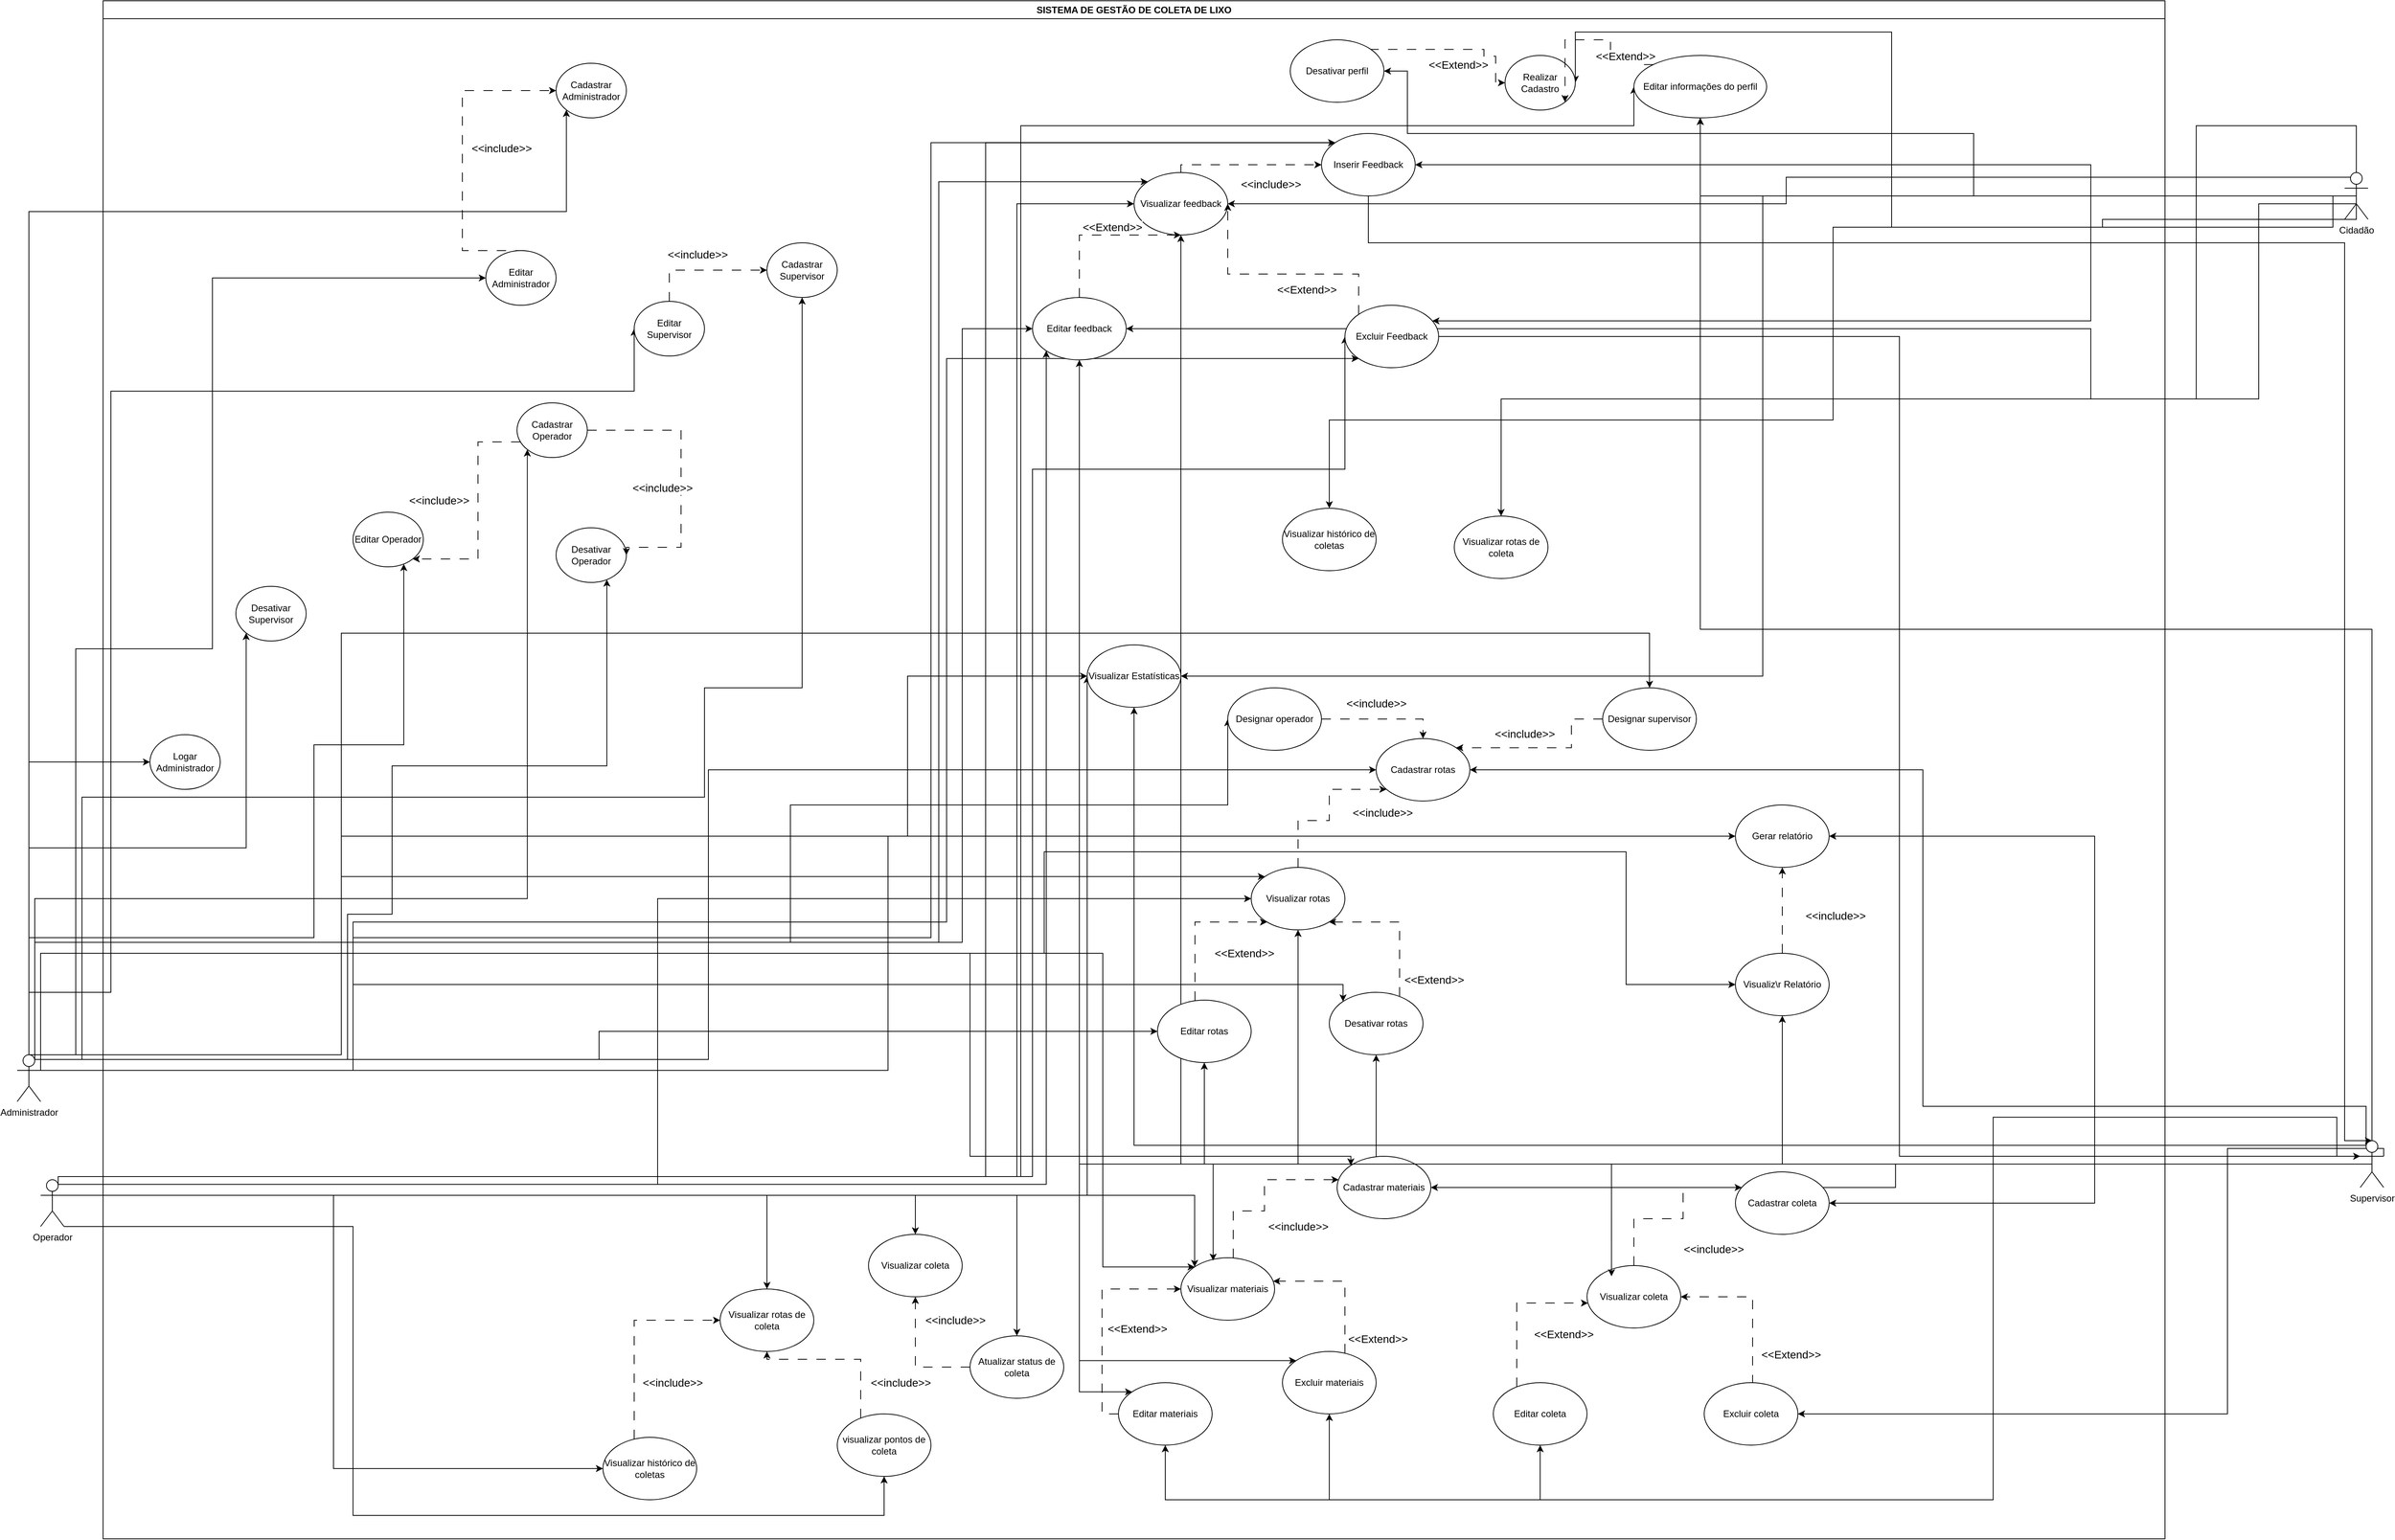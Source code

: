 <mxfile version="24.8.4">
  <diagram name="Página-1" id="-hNQNOBoWdc49GFBCAFE">
    <mxGraphModel dx="3483" dy="1933" grid="1" gridSize="10" guides="1" tooltips="1" connect="1" arrows="1" fold="1" page="1" pageScale="1" pageWidth="3300" pageHeight="4681" math="0" shadow="0">
      <root>
        <mxCell id="0" />
        <mxCell id="1" parent="0" />
        <mxCell id="ObikhPxNXZo-N91OQ-7j-95" style="edgeStyle=orthogonalEdgeStyle;rounded=0;orthogonalLoop=1;jettySize=auto;html=1;exitX=1;exitY=0.333;exitDx=0;exitDy=0;exitPerimeter=0;entryX=0;entryY=0.5;entryDx=0;entryDy=0;" edge="1" parent="1" source="eNu-A9OQDc99dVDA0O8h-1" target="nr1bMBN_gZwiYWZxmawI-139">
          <mxGeometry relative="1" as="geometry" />
        </mxCell>
        <mxCell id="ObikhPxNXZo-N91OQ-7j-96" style="edgeStyle=orthogonalEdgeStyle;rounded=0;orthogonalLoop=1;jettySize=auto;html=1;exitX=1;exitY=0.333;exitDx=0;exitDy=0;exitPerimeter=0;" edge="1" parent="1" source="eNu-A9OQDc99dVDA0O8h-1" target="nr1bMBN_gZwiYWZxmawI-140">
          <mxGeometry relative="1" as="geometry">
            <Array as="points">
              <mxPoint x="1345" y="1240" />
              <mxPoint x="1345" y="1110" />
              <mxPoint x="2090" y="1110" />
              <mxPoint x="2090" y="1280" />
            </Array>
          </mxGeometry>
        </mxCell>
        <mxCell id="ObikhPxNXZo-N91OQ-7j-97" style="edgeStyle=orthogonalEdgeStyle;rounded=0;orthogonalLoop=1;jettySize=auto;html=1;exitX=1;exitY=0.333;exitDx=0;exitDy=0;exitPerimeter=0;entryX=0;entryY=0;entryDx=0;entryDy=0;" edge="1" parent="1" source="eNu-A9OQDc99dVDA0O8h-1" target="nr1bMBN_gZwiYWZxmawI-127">
          <mxGeometry relative="1" as="geometry">
            <Array as="points">
              <mxPoint x="1250" y="1240" />
              <mxPoint x="1250" y="1500" />
              <mxPoint x="1738" y="1500" />
            </Array>
          </mxGeometry>
        </mxCell>
        <mxCell id="ObikhPxNXZo-N91OQ-7j-98" style="edgeStyle=orthogonalEdgeStyle;rounded=0;orthogonalLoop=1;jettySize=auto;html=1;exitX=1;exitY=0.333;exitDx=0;exitDy=0;exitPerimeter=0;entryX=0;entryY=0;entryDx=0;entryDy=0;" edge="1" parent="1" source="eNu-A9OQDc99dVDA0O8h-1" target="nr1bMBN_gZwiYWZxmawI-130">
          <mxGeometry relative="1" as="geometry">
            <Array as="points">
              <mxPoint x="1420" y="1240" />
              <mxPoint x="1420" y="1642" />
            </Array>
          </mxGeometry>
        </mxCell>
        <mxCell id="ObikhPxNXZo-N91OQ-7j-99" style="edgeStyle=orthogonalEdgeStyle;rounded=0;orthogonalLoop=1;jettySize=auto;html=1;exitX=1;exitY=0.333;exitDx=0;exitDy=0;exitPerimeter=0;entryX=0;entryY=0;entryDx=0;entryDy=0;" edge="1" parent="1" source="eNu-A9OQDc99dVDA0O8h-1" target="nr1bMBN_gZwiYWZxmawI-128">
          <mxGeometry relative="1" as="geometry">
            <Array as="points">
              <mxPoint x="1390" y="1240" />
              <mxPoint x="1390" y="1802" />
            </Array>
          </mxGeometry>
        </mxCell>
        <mxCell id="ObikhPxNXZo-N91OQ-7j-100" style="edgeStyle=orthogonalEdgeStyle;rounded=0;orthogonalLoop=1;jettySize=auto;html=1;exitX=1;exitY=0.333;exitDx=0;exitDy=0;exitPerimeter=0;entryX=0;entryY=0;entryDx=0;entryDy=0;" edge="1" parent="1" source="eNu-A9OQDc99dVDA0O8h-1" target="nr1bMBN_gZwiYWZxmawI-129">
          <mxGeometry relative="1" as="geometry">
            <Array as="points">
              <mxPoint x="1390" y="1240" />
              <mxPoint x="1390" y="1762" />
            </Array>
          </mxGeometry>
        </mxCell>
        <mxCell id="ObikhPxNXZo-N91OQ-7j-101" style="edgeStyle=orthogonalEdgeStyle;rounded=0;orthogonalLoop=1;jettySize=auto;html=1;exitX=1;exitY=0.333;exitDx=0;exitDy=0;exitPerimeter=0;entryX=0;entryY=0;entryDx=0;entryDy=0;" edge="1" parent="1" source="eNu-A9OQDc99dVDA0O8h-1" target="nr1bMBN_gZwiYWZxmawI-3">
          <mxGeometry relative="1" as="geometry">
            <Array as="points">
              <mxPoint x="460" y="1220" />
              <mxPoint x="1200" y="1220" />
              <mxPoint x="1200" y="202" />
            </Array>
          </mxGeometry>
        </mxCell>
        <mxCell id="ObikhPxNXZo-N91OQ-7j-102" style="edgeStyle=orthogonalEdgeStyle;rounded=0;orthogonalLoop=1;jettySize=auto;html=1;exitX=0.75;exitY=0.1;exitDx=0;exitDy=0;exitPerimeter=0;entryX=0;entryY=0;entryDx=0;entryDy=0;" edge="1" parent="1" source="eNu-A9OQDc99dVDA0O8h-1" target="nr1bMBN_gZwiYWZxmawI-125">
          <mxGeometry relative="1" as="geometry">
            <Array as="points">
              <mxPoint x="1210" y="1226" />
              <mxPoint x="1210" y="252" />
            </Array>
          </mxGeometry>
        </mxCell>
        <mxCell id="ObikhPxNXZo-N91OQ-7j-103" style="edgeStyle=orthogonalEdgeStyle;rounded=0;orthogonalLoop=1;jettySize=auto;html=1;exitX=1;exitY=0.333;exitDx=0;exitDy=0;exitPerimeter=0;entryX=0;entryY=1;entryDx=0;entryDy=0;" edge="1" parent="1" source="eNu-A9OQDc99dVDA0O8h-1" target="nr1bMBN_gZwiYWZxmawI-6">
          <mxGeometry relative="1" as="geometry">
            <Array as="points">
              <mxPoint x="460" y="1200" />
              <mxPoint x="1220" y="1200" />
              <mxPoint x="1220" y="478" />
            </Array>
          </mxGeometry>
        </mxCell>
        <mxCell id="ObikhPxNXZo-N91OQ-7j-104" style="edgeStyle=orthogonalEdgeStyle;rounded=0;orthogonalLoop=1;jettySize=auto;html=1;exitX=0.75;exitY=0.1;exitDx=0;exitDy=0;exitPerimeter=0;entryX=0;entryY=0.5;entryDx=0;entryDy=0;" edge="1" parent="1" source="eNu-A9OQDc99dVDA0O8h-1" target="nr1bMBN_gZwiYWZxmawI-5">
          <mxGeometry relative="1" as="geometry">
            <Array as="points">
              <mxPoint x="1240" y="1226" />
              <mxPoint x="1240" y="440" />
            </Array>
          </mxGeometry>
        </mxCell>
        <mxCell id="ObikhPxNXZo-N91OQ-7j-106" style="edgeStyle=orthogonalEdgeStyle;rounded=0;orthogonalLoop=1;jettySize=auto;html=1;exitX=0.5;exitY=0;exitDx=0;exitDy=0;exitPerimeter=0;entryX=0;entryY=0.5;entryDx=0;entryDy=0;" edge="1" parent="1" source="eNu-A9OQDc99dVDA0O8h-1" target="nr1bMBN_gZwiYWZxmawI-49">
          <mxGeometry relative="1" as="geometry">
            <Array as="points">
              <mxPoint x="445" y="1090" />
              <mxPoint x="1170" y="1090" />
              <mxPoint x="1170" y="885" />
            </Array>
          </mxGeometry>
        </mxCell>
        <mxCell id="ObikhPxNXZo-N91OQ-7j-107" style="edgeStyle=orthogonalEdgeStyle;rounded=0;orthogonalLoop=1;jettySize=auto;html=1;exitX=0.75;exitY=0.1;exitDx=0;exitDy=0;exitPerimeter=0;entryX=0;entryY=0.5;entryDx=0;entryDy=0;" edge="1" parent="1" source="eNu-A9OQDc99dVDA0O8h-1" target="nr1bMBN_gZwiYWZxmawI-132">
          <mxGeometry relative="1" as="geometry" />
        </mxCell>
        <mxCell id="ObikhPxNXZo-N91OQ-7j-108" style="edgeStyle=orthogonalEdgeStyle;rounded=0;orthogonalLoop=1;jettySize=auto;html=1;exitX=0.75;exitY=0.1;exitDx=0;exitDy=0;exitPerimeter=0;entryX=0;entryY=0.5;entryDx=0;entryDy=0;" edge="1" parent="1" source="eNu-A9OQDc99dVDA0O8h-1" target="nr1bMBN_gZwiYWZxmawI-133">
          <mxGeometry relative="1" as="geometry" />
        </mxCell>
        <mxCell id="ObikhPxNXZo-N91OQ-7j-109" style="edgeStyle=orthogonalEdgeStyle;rounded=0;orthogonalLoop=1;jettySize=auto;html=1;exitX=1;exitY=0.333;exitDx=0;exitDy=0;exitPerimeter=0;entryX=0;entryY=0;entryDx=0;entryDy=0;" edge="1" parent="1" source="eNu-A9OQDc99dVDA0O8h-1" target="nr1bMBN_gZwiYWZxmawI-134">
          <mxGeometry relative="1" as="geometry">
            <Array as="points">
              <mxPoint x="460" y="1280" />
              <mxPoint x="1728" y="1280" />
            </Array>
          </mxGeometry>
        </mxCell>
        <mxCell id="ObikhPxNXZo-N91OQ-7j-111" style="edgeStyle=orthogonalEdgeStyle;rounded=0;orthogonalLoop=1;jettySize=auto;html=1;exitX=0.5;exitY=0;exitDx=0;exitDy=0;exitPerimeter=0;entryX=0;entryY=0;entryDx=0;entryDy=0;" edge="1" parent="1" source="eNu-A9OQDc99dVDA0O8h-1" target="nr1bMBN_gZwiYWZxmawI-135">
          <mxGeometry relative="1" as="geometry">
            <Array as="points">
              <mxPoint x="445" y="1142" />
            </Array>
          </mxGeometry>
        </mxCell>
        <mxCell id="ObikhPxNXZo-N91OQ-7j-114" style="edgeStyle=orthogonalEdgeStyle;rounded=0;orthogonalLoop=1;jettySize=auto;html=1;exitX=0.75;exitY=0.1;exitDx=0;exitDy=0;exitPerimeter=0;entryX=0;entryY=0.5;entryDx=0;entryDy=0;" edge="1" parent="1" source="eNu-A9OQDc99dVDA0O8h-1" target="nr1bMBN_gZwiYWZxmawI-27">
          <mxGeometry relative="1" as="geometry">
            <Array as="points">
              <mxPoint x="1020" y="1226" />
              <mxPoint x="1020" y="1050" />
              <mxPoint x="1580" y="1050" />
            </Array>
          </mxGeometry>
        </mxCell>
        <mxCell id="ObikhPxNXZo-N91OQ-7j-119" style="edgeStyle=orthogonalEdgeStyle;rounded=0;orthogonalLoop=1;jettySize=auto;html=1;exitX=0.5;exitY=0;exitDx=0;exitDy=0;exitPerimeter=0;entryX=0.5;entryY=0;entryDx=0;entryDy=0;" edge="1" parent="1" source="eNu-A9OQDc99dVDA0O8h-1" target="nr1bMBN_gZwiYWZxmawI-28">
          <mxGeometry relative="1" as="geometry">
            <Array as="points">
              <mxPoint x="445" y="830" />
              <mxPoint x="2120" y="830" />
            </Array>
          </mxGeometry>
        </mxCell>
        <mxCell id="ObikhPxNXZo-N91OQ-7j-124" style="edgeStyle=orthogonalEdgeStyle;rounded=0;orthogonalLoop=1;jettySize=auto;html=1;exitX=0.5;exitY=0;exitDx=0;exitDy=0;exitPerimeter=0;" edge="1" parent="1" source="eNu-A9OQDc99dVDA0O8h-1" target="vZEjTpDBOFY25wOexT_T-9">
          <mxGeometry relative="1" as="geometry">
            <Array as="points">
              <mxPoint x="410" y="1220" />
              <mxPoint x="410" y="973" />
              <mxPoint x="525" y="973" />
            </Array>
          </mxGeometry>
        </mxCell>
        <mxCell id="ObikhPxNXZo-N91OQ-7j-125" style="edgeStyle=orthogonalEdgeStyle;rounded=0;orthogonalLoop=1;jettySize=auto;html=1;exitX=0.75;exitY=0.1;exitDx=0;exitDy=0;exitPerimeter=0;entryX=0;entryY=1;entryDx=0;entryDy=0;" edge="1" parent="1" source="eNu-A9OQDc99dVDA0O8h-1" target="vZEjTpDBOFY25wOexT_T-2">
          <mxGeometry relative="1" as="geometry">
            <Array as="points">
              <mxPoint x="453" y="1170" />
              <mxPoint x="703" y="1170" />
            </Array>
          </mxGeometry>
        </mxCell>
        <mxCell id="ObikhPxNXZo-N91OQ-7j-126" style="edgeStyle=orthogonalEdgeStyle;rounded=0;orthogonalLoop=1;jettySize=auto;html=1;exitX=0.75;exitY=0.1;exitDx=0;exitDy=0;exitPerimeter=0;" edge="1" parent="1" source="eNu-A9OQDc99dVDA0O8h-1" target="vZEjTpDBOFY25wOexT_T-12">
          <mxGeometry relative="1" as="geometry">
            <Array as="points">
              <mxPoint x="453" y="1190" />
              <mxPoint x="510" y="1190" />
              <mxPoint x="510" y="1000" />
              <mxPoint x="785" y="1000" />
            </Array>
          </mxGeometry>
        </mxCell>
        <mxCell id="ObikhPxNXZo-N91OQ-7j-133" style="edgeStyle=orthogonalEdgeStyle;rounded=0;orthogonalLoop=1;jettySize=auto;html=1;exitX=0.5;exitY=0;exitDx=0;exitDy=0;exitPerimeter=0;" edge="1" parent="1" source="eNu-A9OQDc99dVDA0O8h-1" target="nr1bMBN_gZwiYWZxmawI-151">
          <mxGeometry relative="1" as="geometry">
            <Array as="points">
              <mxPoint x="105" y="850" />
              <mxPoint x="280" y="850" />
              <mxPoint x="280" y="375" />
            </Array>
          </mxGeometry>
        </mxCell>
        <mxCell id="ObikhPxNXZo-N91OQ-7j-134" style="edgeStyle=orthogonalEdgeStyle;rounded=0;orthogonalLoop=1;jettySize=auto;html=1;exitX=0.5;exitY=0;exitDx=0;exitDy=0;exitPerimeter=0;entryX=0;entryY=0.5;entryDx=0;entryDy=0;" edge="1" parent="1" source="eNu-A9OQDc99dVDA0O8h-1" target="nr1bMBN_gZwiYWZxmawI-150">
          <mxGeometry relative="1" as="geometry" />
        </mxCell>
        <mxCell id="ObikhPxNXZo-N91OQ-7j-135" style="edgeStyle=orthogonalEdgeStyle;rounded=0;orthogonalLoop=1;jettySize=auto;html=1;exitX=0.5;exitY=0;exitDx=0;exitDy=0;exitPerimeter=0;entryX=0;entryY=1;entryDx=0;entryDy=0;" edge="1" parent="1" source="eNu-A9OQDc99dVDA0O8h-1" target="vZEjTpDBOFY25wOexT_T-11">
          <mxGeometry relative="1" as="geometry" />
        </mxCell>
        <mxCell id="ObikhPxNXZo-N91OQ-7j-136" style="edgeStyle=orthogonalEdgeStyle;rounded=0;orthogonalLoop=1;jettySize=auto;html=1;exitX=0.5;exitY=0;exitDx=0;exitDy=0;exitPerimeter=0;entryX=0;entryY=1;entryDx=0;entryDy=0;" edge="1" parent="1" source="eNu-A9OQDc99dVDA0O8h-1" target="nr1bMBN_gZwiYWZxmawI-152">
          <mxGeometry relative="1" as="geometry">
            <Array as="points">
              <mxPoint x="105" y="290" />
              <mxPoint x="712" y="290" />
            </Array>
          </mxGeometry>
        </mxCell>
        <mxCell id="ObikhPxNXZo-N91OQ-7j-137" style="edgeStyle=orthogonalEdgeStyle;rounded=0;orthogonalLoop=1;jettySize=auto;html=1;exitX=0.5;exitY=0;exitDx=0;exitDy=0;exitPerimeter=0;entryX=0;entryY=0.5;entryDx=0;entryDy=0;" edge="1" parent="1" source="eNu-A9OQDc99dVDA0O8h-1" target="vZEjTpDBOFY25wOexT_T-10">
          <mxGeometry relative="1" as="geometry">
            <Array as="points">
              <mxPoint x="150" y="1290" />
              <mxPoint x="150" y="520" />
              <mxPoint x="820" y="520" />
            </Array>
          </mxGeometry>
        </mxCell>
        <mxCell id="ObikhPxNXZo-N91OQ-7j-138" style="edgeStyle=orthogonalEdgeStyle;rounded=0;orthogonalLoop=1;jettySize=auto;html=1;exitX=0.75;exitY=0.1;exitDx=0;exitDy=0;exitPerimeter=0;entryX=0.5;entryY=1;entryDx=0;entryDy=0;" edge="1" parent="1" source="eNu-A9OQDc99dVDA0O8h-1" target="vZEjTpDBOFY25wOexT_T-3">
          <mxGeometry relative="1" as="geometry">
            <Array as="points">
              <mxPoint x="113" y="1040" />
              <mxPoint x="910" y="1040" />
              <mxPoint x="910" y="900" />
              <mxPoint x="1035" y="900" />
            </Array>
          </mxGeometry>
        </mxCell>
        <mxCell id="eNu-A9OQDc99dVDA0O8h-1" value="Administrador" style="shape=umlActor;verticalLabelPosition=bottom;verticalAlign=top;html=1;outlineConnect=0;" parent="1" vertex="1">
          <mxGeometry x="30" y="1370" width="30" height="60" as="geometry" />
        </mxCell>
        <mxCell id="ObikhPxNXZo-N91OQ-7j-2" style="edgeStyle=orthogonalEdgeStyle;rounded=0;orthogonalLoop=1;jettySize=auto;html=1;entryX=1;entryY=0.5;entryDx=0;entryDy=0;exitX=0.5;exitY=0.5;exitDx=0;exitDy=0;exitPerimeter=0;" edge="1" parent="1" source="eNu-A9OQDc99dVDA0O8h-3" target="nr1bMBN_gZwiYWZxmawI-49">
          <mxGeometry relative="1" as="geometry">
            <mxPoint x="2440" y="360" as="sourcePoint" />
          </mxGeometry>
        </mxCell>
        <mxCell id="ObikhPxNXZo-N91OQ-7j-3" style="edgeStyle=orthogonalEdgeStyle;rounded=0;orthogonalLoop=1;jettySize=auto;html=1;exitX=0.5;exitY=0.5;exitDx=0;exitDy=0;exitPerimeter=0;entryX=1;entryY=0.5;entryDx=0;entryDy=0;" edge="1" parent="1" source="eNu-A9OQDc99dVDA0O8h-3" target="vZEjTpDBOFY25wOexT_T-4">
          <mxGeometry relative="1" as="geometry">
            <Array as="points">
              <mxPoint x="3025" y="300" />
              <mxPoint x="2700" y="300" />
              <mxPoint x="2700" y="310" />
              <mxPoint x="2430" y="310" />
              <mxPoint x="2430" y="60" />
              <mxPoint x="2025" y="60" />
            </Array>
          </mxGeometry>
        </mxCell>
        <mxCell id="ObikhPxNXZo-N91OQ-7j-5" style="edgeStyle=orthogonalEdgeStyle;rounded=0;orthogonalLoop=1;jettySize=auto;html=1;" edge="1" parent="1" source="eNu-A9OQDc99dVDA0O8h-3" target="nr1bMBN_gZwiYWZxmawI-45">
          <mxGeometry relative="1" as="geometry" />
        </mxCell>
        <mxCell id="ObikhPxNXZo-N91OQ-7j-6" style="edgeStyle=orthogonalEdgeStyle;rounded=0;orthogonalLoop=1;jettySize=auto;html=1;" edge="1" parent="1" source="eNu-A9OQDc99dVDA0O8h-3" target="nr1bMBN_gZwiYWZxmawI-46">
          <mxGeometry relative="1" as="geometry">
            <Array as="points">
              <mxPoint x="2535" y="190" />
              <mxPoint x="1810" y="190" />
              <mxPoint x="1810" y="110" />
            </Array>
          </mxGeometry>
        </mxCell>
        <mxCell id="ObikhPxNXZo-N91OQ-7j-7" style="edgeStyle=orthogonalEdgeStyle;rounded=0;orthogonalLoop=1;jettySize=auto;html=1;exitX=0.5;exitY=0.5;exitDx=0;exitDy=0;exitPerimeter=0;" edge="1" parent="1" source="eNu-A9OQDc99dVDA0O8h-3" target="nr1bMBN_gZwiYWZxmawI-3">
          <mxGeometry relative="1" as="geometry">
            <Array as="points">
              <mxPoint x="2685" y="270" />
            </Array>
          </mxGeometry>
        </mxCell>
        <mxCell id="ObikhPxNXZo-N91OQ-7j-8" style="edgeStyle=orthogonalEdgeStyle;rounded=0;orthogonalLoop=1;jettySize=auto;html=1;exitX=0.5;exitY=0.5;exitDx=0;exitDy=0;exitPerimeter=0;" edge="1" parent="1" source="eNu-A9OQDc99dVDA0O8h-3" target="nr1bMBN_gZwiYWZxmawI-5">
          <mxGeometry relative="1" as="geometry">
            <Array as="points">
              <mxPoint x="3025" y="180" />
              <mxPoint x="2820" y="180" />
              <mxPoint x="2820" y="530" />
              <mxPoint x="2685" y="530" />
              <mxPoint x="2685" y="440" />
            </Array>
          </mxGeometry>
        </mxCell>
        <mxCell id="ObikhPxNXZo-N91OQ-7j-9" style="edgeStyle=orthogonalEdgeStyle;rounded=0;orthogonalLoop=1;jettySize=auto;html=1;exitX=0.5;exitY=0.5;exitDx=0;exitDy=0;exitPerimeter=0;" edge="1" parent="1" source="eNu-A9OQDc99dVDA0O8h-3" target="nr1bMBN_gZwiYWZxmawI-4">
          <mxGeometry relative="1" as="geometry">
            <Array as="points">
              <mxPoint x="3025" y="280" />
              <mxPoint x="2900" y="280" />
              <mxPoint x="2900" y="530" />
              <mxPoint x="1930" y="530" />
            </Array>
          </mxGeometry>
        </mxCell>
        <mxCell id="ObikhPxNXZo-N91OQ-7j-11" style="edgeStyle=orthogonalEdgeStyle;rounded=0;orthogonalLoop=1;jettySize=auto;html=1;exitX=0.5;exitY=0.5;exitDx=0;exitDy=0;exitPerimeter=0;" edge="1" parent="1" source="eNu-A9OQDc99dVDA0O8h-3" target="nr1bMBN_gZwiYWZxmawI-6">
          <mxGeometry relative="1" as="geometry">
            <Array as="points">
              <mxPoint x="2685" y="430" />
            </Array>
          </mxGeometry>
        </mxCell>
        <mxCell id="ObikhPxNXZo-N91OQ-7j-73" style="edgeStyle=orthogonalEdgeStyle;rounded=0;orthogonalLoop=1;jettySize=auto;html=1;exitX=0.25;exitY=0.1;exitDx=0;exitDy=0;exitPerimeter=0;" edge="1" parent="1" source="eNu-A9OQDc99dVDA0O8h-3" target="nr1bMBN_gZwiYWZxmawI-125">
          <mxGeometry relative="1" as="geometry" />
        </mxCell>
        <mxCell id="eNu-A9OQDc99dVDA0O8h-3" value="Cidadão" style="shape=umlActor;verticalLabelPosition=bottom;verticalAlign=top;html=1;outlineConnect=0;" parent="1" vertex="1">
          <mxGeometry x="3010" y="240" width="30" height="60" as="geometry" />
        </mxCell>
        <mxCell id="vZEjTpDBOFY25wOexT_T-3" value="Cadastrar Supervisor" style="ellipse;whiteSpace=wrap;html=1;" parent="1" vertex="1">
          <mxGeometry x="990" y="330" width="90" height="70" as="geometry" />
        </mxCell>
        <mxCell id="vZEjTpDBOFY25wOexT_T-10" value="Editar Supervisor" style="ellipse;whiteSpace=wrap;html=1;" parent="1" vertex="1">
          <mxGeometry x="820" y="405" width="90" height="70" as="geometry" />
        </mxCell>
        <mxCell id="vZEjTpDBOFY25wOexT_T-11" value="Desativar Supervisor" style="ellipse;whiteSpace=wrap;html=1;" parent="1" vertex="1">
          <mxGeometry x="310" y="770" width="90" height="70" as="geometry" />
        </mxCell>
        <mxCell id="nr1bMBN_gZwiYWZxmawI-37" value="" style="swimlane;startSize=0;" parent="1" vertex="1">
          <mxGeometry x="320" y="70" as="geometry" />
        </mxCell>
        <mxCell id="vZEjTpDBOFY25wOexT_T-2" value="Cadastrar Operador" style="ellipse;whiteSpace=wrap;html=1;" parent="nr1bMBN_gZwiYWZxmawI-37" vertex="1">
          <mxGeometry x="350" y="465" width="90" height="70" as="geometry" />
        </mxCell>
        <mxCell id="vZEjTpDBOFY25wOexT_T-9" value="Editar Operador" style="ellipse;whiteSpace=wrap;html=1;" parent="nr1bMBN_gZwiYWZxmawI-37" vertex="1">
          <mxGeometry x="140" y="605" width="90" height="70" as="geometry" />
        </mxCell>
        <mxCell id="vZEjTpDBOFY25wOexT_T-12" value="Desativar Operador" style="ellipse;whiteSpace=wrap;html=1;" parent="nr1bMBN_gZwiYWZxmawI-37" vertex="1">
          <mxGeometry x="400" y="625" width="90" height="70" as="geometry" />
        </mxCell>
        <mxCell id="ObikhPxNXZo-N91OQ-7j-120" style="edgeStyle=orthogonalEdgeStyle;rounded=0;orthogonalLoop=1;jettySize=auto;html=1;dashed=1;dashPattern=12 12;entryX=1;entryY=0.5;entryDx=0;entryDy=0;" edge="1" parent="nr1bMBN_gZwiYWZxmawI-37" source="vZEjTpDBOFY25wOexT_T-2" target="vZEjTpDBOFY25wOexT_T-12">
          <mxGeometry relative="1" as="geometry">
            <mxPoint x="380" y="520" as="sourcePoint" />
            <mxPoint x="510" y="545" as="targetPoint" />
            <Array as="points">
              <mxPoint x="560" y="500" />
              <mxPoint x="560" y="650" />
              <mxPoint x="490" y="650" />
            </Array>
          </mxGeometry>
        </mxCell>
        <mxCell id="ObikhPxNXZo-N91OQ-7j-121" value="&amp;lt;&amp;lt;include&amp;gt;&amp;gt;" style="edgeLabel;html=1;align=center;verticalAlign=middle;resizable=0;points=[];fontSize=14;" vertex="1" connectable="0" parent="ObikhPxNXZo-N91OQ-7j-120">
          <mxGeometry x="0.217" y="1" relative="1" as="geometry">
            <mxPoint x="-25" y="-19" as="offset" />
          </mxGeometry>
        </mxCell>
        <mxCell id="ObikhPxNXZo-N91OQ-7j-122" style="edgeStyle=orthogonalEdgeStyle;rounded=0;orthogonalLoop=1;jettySize=auto;html=1;dashed=1;dashPattern=12 12;" edge="1" parent="nr1bMBN_gZwiYWZxmawI-37" source="vZEjTpDBOFY25wOexT_T-2" target="vZEjTpDBOFY25wOexT_T-9">
          <mxGeometry relative="1" as="geometry">
            <mxPoint x="381.876" y="515" as="sourcePoint" />
            <mxPoint x="230" y="675" as="targetPoint" />
            <Array as="points">
              <mxPoint x="300" y="515" />
              <mxPoint x="300" y="665" />
            </Array>
          </mxGeometry>
        </mxCell>
        <mxCell id="ObikhPxNXZo-N91OQ-7j-123" value="&amp;lt;&amp;lt;include&amp;gt;&amp;gt;" style="edgeLabel;html=1;align=center;verticalAlign=middle;resizable=0;points=[];fontSize=14;" vertex="1" connectable="0" parent="ObikhPxNXZo-N91OQ-7j-122">
          <mxGeometry x="0.217" y="1" relative="1" as="geometry">
            <mxPoint x="-51" y="-46" as="offset" />
          </mxGeometry>
        </mxCell>
        <mxCell id="ObikhPxNXZo-N91OQ-7j-74" style="edgeStyle=orthogonalEdgeStyle;rounded=0;orthogonalLoop=1;jettySize=auto;html=1;exitX=0.5;exitY=0.5;exitDx=0;exitDy=0;exitPerimeter=0;entryX=0;entryY=0.5;entryDx=0;entryDy=0;" edge="1" parent="1" source="nr1bMBN_gZwiYWZxmawI-38" target="nr1bMBN_gZwiYWZxmawI-49">
          <mxGeometry relative="1" as="geometry">
            <Array as="points">
              <mxPoint x="1400" y="1550" />
            </Array>
          </mxGeometry>
        </mxCell>
        <mxCell id="ObikhPxNXZo-N91OQ-7j-75" style="edgeStyle=orthogonalEdgeStyle;rounded=0;orthogonalLoop=1;jettySize=auto;html=1;exitX=0.75;exitY=0.1;exitDx=0;exitDy=0;exitPerimeter=0;entryX=0;entryY=1;entryDx=0;entryDy=0;" edge="1" parent="1" source="nr1bMBN_gZwiYWZxmawI-38" target="nr1bMBN_gZwiYWZxmawI-5">
          <mxGeometry relative="1" as="geometry" />
        </mxCell>
        <mxCell id="ObikhPxNXZo-N91OQ-7j-76" style="edgeStyle=orthogonalEdgeStyle;rounded=0;orthogonalLoop=1;jettySize=auto;html=1;exitX=0.75;exitY=0.1;exitDx=0;exitDy=0;exitPerimeter=0;entryX=0;entryY=0.5;entryDx=0;entryDy=0;" edge="1" parent="1" source="nr1bMBN_gZwiYWZxmawI-38" target="nr1bMBN_gZwiYWZxmawI-125">
          <mxGeometry relative="1" as="geometry">
            <Array as="points">
              <mxPoint x="1310" y="1526" />
              <mxPoint x="1310" y="280" />
            </Array>
          </mxGeometry>
        </mxCell>
        <mxCell id="ObikhPxNXZo-N91OQ-7j-77" style="edgeStyle=orthogonalEdgeStyle;rounded=0;orthogonalLoop=1;jettySize=auto;html=1;exitX=0.75;exitY=0.1;exitDx=0;exitDy=0;exitPerimeter=0;entryX=0;entryY=0.5;entryDx=0;entryDy=0;" edge="1" parent="1" source="nr1bMBN_gZwiYWZxmawI-38" target="nr1bMBN_gZwiYWZxmawI-6">
          <mxGeometry relative="1" as="geometry">
            <Array as="points">
              <mxPoint x="1330" y="1526" />
              <mxPoint x="1330" y="620" />
              <mxPoint x="1730" y="620" />
            </Array>
          </mxGeometry>
        </mxCell>
        <mxCell id="ObikhPxNXZo-N91OQ-7j-78" style="edgeStyle=orthogonalEdgeStyle;rounded=0;orthogonalLoop=1;jettySize=auto;html=1;exitX=0.75;exitY=0.1;exitDx=0;exitDy=0;exitPerimeter=0;entryX=0;entryY=0;entryDx=0;entryDy=0;" edge="1" parent="1" source="nr1bMBN_gZwiYWZxmawI-38" target="nr1bMBN_gZwiYWZxmawI-3">
          <mxGeometry relative="1" as="geometry">
            <Array as="points">
              <mxPoint x="1270" y="1526" />
              <mxPoint x="1270" y="202" />
            </Array>
          </mxGeometry>
        </mxCell>
        <mxCell id="ObikhPxNXZo-N91OQ-7j-80" style="edgeStyle=orthogonalEdgeStyle;rounded=0;orthogonalLoop=1;jettySize=auto;html=1;exitX=0.75;exitY=0.1;exitDx=0;exitDy=0;exitPerimeter=0;entryX=0;entryY=0.5;entryDx=0;entryDy=0;" edge="1" parent="1" source="nr1bMBN_gZwiYWZxmawI-38" target="nr1bMBN_gZwiYWZxmawI-45">
          <mxGeometry relative="1" as="geometry">
            <Array as="points">
              <mxPoint x="1315" y="1526" />
              <mxPoint x="1315" y="180" />
              <mxPoint x="2100" y="180" />
            </Array>
          </mxGeometry>
        </mxCell>
        <mxCell id="ObikhPxNXZo-N91OQ-7j-81" style="edgeStyle=orthogonalEdgeStyle;rounded=0;orthogonalLoop=1;jettySize=auto;html=1;exitX=1;exitY=0.333;exitDx=0;exitDy=0;exitPerimeter=0;entryX=0;entryY=0;entryDx=0;entryDy=0;" edge="1" parent="1" source="nr1bMBN_gZwiYWZxmawI-38" target="nr1bMBN_gZwiYWZxmawI-130">
          <mxGeometry relative="1" as="geometry" />
        </mxCell>
        <mxCell id="ObikhPxNXZo-N91OQ-7j-88" style="edgeStyle=orthogonalEdgeStyle;rounded=0;orthogonalLoop=1;jettySize=auto;html=1;exitX=1;exitY=0.333;exitDx=0;exitDy=0;exitPerimeter=0;entryX=0.5;entryY=0;entryDx=0;entryDy=0;" edge="1" parent="1" source="nr1bMBN_gZwiYWZxmawI-38" target="nr1bMBN_gZwiYWZxmawI-65">
          <mxGeometry relative="1" as="geometry" />
        </mxCell>
        <mxCell id="ObikhPxNXZo-N91OQ-7j-89" style="edgeStyle=orthogonalEdgeStyle;rounded=0;orthogonalLoop=1;jettySize=auto;html=1;exitX=1;exitY=0.333;exitDx=0;exitDy=0;exitPerimeter=0;entryX=0.5;entryY=0;entryDx=0;entryDy=0;" edge="1" parent="1" source="nr1bMBN_gZwiYWZxmawI-38" target="nr1bMBN_gZwiYWZxmawI-54">
          <mxGeometry relative="1" as="geometry" />
        </mxCell>
        <mxCell id="ObikhPxNXZo-N91OQ-7j-90" style="edgeStyle=orthogonalEdgeStyle;rounded=0;orthogonalLoop=1;jettySize=auto;html=1;exitX=1;exitY=0.333;exitDx=0;exitDy=0;exitPerimeter=0;entryX=0;entryY=0.5;entryDx=0;entryDy=0;" edge="1" parent="1" source="nr1bMBN_gZwiYWZxmawI-38" target="nr1bMBN_gZwiYWZxmawI-59">
          <mxGeometry relative="1" as="geometry" />
        </mxCell>
        <mxCell id="ObikhPxNXZo-N91OQ-7j-91" style="edgeStyle=orthogonalEdgeStyle;rounded=0;orthogonalLoop=1;jettySize=auto;html=1;exitX=1;exitY=1;exitDx=0;exitDy=0;exitPerimeter=0;entryX=0.5;entryY=1;entryDx=0;entryDy=0;" edge="1" parent="1" source="nr1bMBN_gZwiYWZxmawI-38" target="nr1bMBN_gZwiYWZxmawI-63">
          <mxGeometry relative="1" as="geometry">
            <Array as="points">
              <mxPoint x="460" y="1960" />
              <mxPoint x="1140" y="1960" />
            </Array>
          </mxGeometry>
        </mxCell>
        <mxCell id="ObikhPxNXZo-N91OQ-7j-92" style="edgeStyle=orthogonalEdgeStyle;rounded=0;orthogonalLoop=1;jettySize=auto;html=1;exitX=1;exitY=0.333;exitDx=0;exitDy=0;exitPerimeter=0;entryX=0.5;entryY=0;entryDx=0;entryDy=0;" edge="1" parent="1" source="nr1bMBN_gZwiYWZxmawI-38" target="nr1bMBN_gZwiYWZxmawI-61">
          <mxGeometry relative="1" as="geometry" />
        </mxCell>
        <mxCell id="ObikhPxNXZo-N91OQ-7j-105" style="edgeStyle=orthogonalEdgeStyle;rounded=0;orthogonalLoop=1;jettySize=auto;html=1;exitX=0.75;exitY=0.1;exitDx=0;exitDy=0;exitPerimeter=0;entryX=0;entryY=0.5;entryDx=0;entryDy=0;" edge="1" parent="1" source="nr1bMBN_gZwiYWZxmawI-38" target="nr1bMBN_gZwiYWZxmawI-135">
          <mxGeometry relative="1" as="geometry" />
        </mxCell>
        <mxCell id="nr1bMBN_gZwiYWZxmawI-38" value="Operador&lt;div&gt;&lt;br&gt;&lt;/div&gt;" style="shape=umlActor;verticalLabelPosition=bottom;verticalAlign=top;html=1;outlineConnect=0;" parent="1" vertex="1">
          <mxGeometry x="60" y="1530" width="30" height="60" as="geometry" />
        </mxCell>
        <mxCell id="ObikhPxNXZo-N91OQ-7j-32" style="edgeStyle=orthogonalEdgeStyle;rounded=0;orthogonalLoop=1;jettySize=auto;html=1;exitX=0.5;exitY=0.5;exitDx=0;exitDy=0;exitPerimeter=0;" edge="1" parent="1" source="nr1bMBN_gZwiYWZxmawI-39" target="nr1bMBN_gZwiYWZxmawI-5">
          <mxGeometry relative="1" as="geometry" />
        </mxCell>
        <mxCell id="ObikhPxNXZo-N91OQ-7j-33" style="edgeStyle=orthogonalEdgeStyle;rounded=0;orthogonalLoop=1;jettySize=auto;html=1;exitX=0.5;exitY=0.5;exitDx=0;exitDy=0;exitPerimeter=0;entryX=0.5;entryY=1;entryDx=0;entryDy=0;" edge="1" parent="1" source="nr1bMBN_gZwiYWZxmawI-39" target="nr1bMBN_gZwiYWZxmawI-125">
          <mxGeometry relative="1" as="geometry" />
        </mxCell>
        <mxCell id="ObikhPxNXZo-N91OQ-7j-54" style="edgeStyle=orthogonalEdgeStyle;rounded=0;orthogonalLoop=1;jettySize=auto;html=1;exitX=0.5;exitY=0.5;exitDx=0;exitDy=0;exitPerimeter=0;entryX=1;entryY=0.5;entryDx=0;entryDy=0;" edge="1" parent="1" source="nr1bMBN_gZwiYWZxmawI-39" target="nr1bMBN_gZwiYWZxmawI-139">
          <mxGeometry relative="1" as="geometry" />
        </mxCell>
        <mxCell id="ObikhPxNXZo-N91OQ-7j-55" style="edgeStyle=orthogonalEdgeStyle;rounded=0;orthogonalLoop=1;jettySize=auto;html=1;exitX=0.5;exitY=0.5;exitDx=0;exitDy=0;exitPerimeter=0;entryX=0.5;entryY=1;entryDx=0;entryDy=0;" edge="1" parent="1" source="nr1bMBN_gZwiYWZxmawI-39" target="nr1bMBN_gZwiYWZxmawI-140">
          <mxGeometry relative="1" as="geometry" />
        </mxCell>
        <mxCell id="ObikhPxNXZo-N91OQ-7j-57" style="edgeStyle=orthogonalEdgeStyle;rounded=0;orthogonalLoop=1;jettySize=auto;html=1;exitX=0.5;exitY=0.5;exitDx=0;exitDy=0;exitPerimeter=0;entryX=0.5;entryY=1;entryDx=0;entryDy=0;" edge="1" parent="1" source="nr1bMBN_gZwiYWZxmawI-39" target="nr1bMBN_gZwiYWZxmawI-134">
          <mxGeometry relative="1" as="geometry" />
        </mxCell>
        <mxCell id="ObikhPxNXZo-N91OQ-7j-59" style="edgeStyle=orthogonalEdgeStyle;rounded=0;orthogonalLoop=1;jettySize=auto;html=1;exitX=0.25;exitY=0.1;exitDx=0;exitDy=0;exitPerimeter=0;entryX=1;entryY=0.5;entryDx=0;entryDy=0;" edge="1" parent="1" source="nr1bMBN_gZwiYWZxmawI-39" target="nr1bMBN_gZwiYWZxmawI-132">
          <mxGeometry relative="1" as="geometry">
            <Array as="points">
              <mxPoint x="2470" y="1436" />
              <mxPoint x="2470" y="1005" />
            </Array>
          </mxGeometry>
        </mxCell>
        <mxCell id="ObikhPxNXZo-N91OQ-7j-60" style="edgeStyle=orthogonalEdgeStyle;rounded=0;orthogonalLoop=1;jettySize=auto;html=1;exitX=0.5;exitY=0.5;exitDx=0;exitDy=0;exitPerimeter=0;entryX=0.5;entryY=1;entryDx=0;entryDy=0;" edge="1" parent="1" source="nr1bMBN_gZwiYWZxmawI-39" target="nr1bMBN_gZwiYWZxmawI-135">
          <mxGeometry relative="1" as="geometry" />
        </mxCell>
        <mxCell id="ObikhPxNXZo-N91OQ-7j-61" style="edgeStyle=orthogonalEdgeStyle;rounded=0;orthogonalLoop=1;jettySize=auto;html=1;exitX=0.5;exitY=0.5;exitDx=0;exitDy=0;exitPerimeter=0;entryX=0.5;entryY=1;entryDx=0;entryDy=0;" edge="1" parent="1" source="nr1bMBN_gZwiYWZxmawI-39" target="nr1bMBN_gZwiYWZxmawI-133">
          <mxGeometry relative="1" as="geometry" />
        </mxCell>
        <mxCell id="ObikhPxNXZo-N91OQ-7j-62" style="edgeStyle=orthogonalEdgeStyle;rounded=0;orthogonalLoop=1;jettySize=auto;html=1;exitX=0.5;exitY=0.5;exitDx=0;exitDy=0;exitPerimeter=0;" edge="1" parent="1" source="nr1bMBN_gZwiYWZxmawI-39" target="nr1bMBN_gZwiYWZxmawI-127">
          <mxGeometry relative="1" as="geometry" />
        </mxCell>
        <mxCell id="ObikhPxNXZo-N91OQ-7j-64" style="edgeStyle=orthogonalEdgeStyle;rounded=0;orthogonalLoop=1;jettySize=auto;html=1;exitX=0.5;exitY=0.5;exitDx=0;exitDy=0;exitPerimeter=0;" edge="1" parent="1" source="nr1bMBN_gZwiYWZxmawI-39" target="nr1bMBN_gZwiYWZxmawI-144">
          <mxGeometry relative="1" as="geometry" />
        </mxCell>
        <mxCell id="ObikhPxNXZo-N91OQ-7j-66" style="edgeStyle=orthogonalEdgeStyle;rounded=0;orthogonalLoop=1;jettySize=auto;html=1;exitX=1;exitY=0.333;exitDx=0;exitDy=0;exitPerimeter=0;entryX=1;entryY=0.5;entryDx=0;entryDy=0;" edge="1" parent="1" source="nr1bMBN_gZwiYWZxmawI-39" target="nr1bMBN_gZwiYWZxmawI-146">
          <mxGeometry relative="1" as="geometry">
            <Array as="points">
              <mxPoint x="2860" y="1490" />
              <mxPoint x="2860" y="1830" />
            </Array>
          </mxGeometry>
        </mxCell>
        <mxCell id="ObikhPxNXZo-N91OQ-7j-67" style="edgeStyle=orthogonalEdgeStyle;rounded=0;orthogonalLoop=1;jettySize=auto;html=1;exitX=1;exitY=0.333;exitDx=0;exitDy=0;exitPerimeter=0;" edge="1" parent="1" source="nr1bMBN_gZwiYWZxmawI-39" target="nr1bMBN_gZwiYWZxmawI-145">
          <mxGeometry relative="1" as="geometry">
            <Array as="points">
              <mxPoint x="3000" y="1500" />
              <mxPoint x="3000" y="1450" />
              <mxPoint x="2560" y="1450" />
              <mxPoint x="2560" y="1940" />
              <mxPoint x="1980" y="1940" />
            </Array>
          </mxGeometry>
        </mxCell>
        <mxCell id="ObikhPxNXZo-N91OQ-7j-68" style="edgeStyle=orthogonalEdgeStyle;rounded=0;orthogonalLoop=1;jettySize=auto;html=1;exitX=1;exitY=0.333;exitDx=0;exitDy=0;exitPerimeter=0;" edge="1" parent="1" source="nr1bMBN_gZwiYWZxmawI-39" target="nr1bMBN_gZwiYWZxmawI-129">
          <mxGeometry relative="1" as="geometry">
            <Array as="points">
              <mxPoint x="3000" y="1500" />
              <mxPoint x="3000" y="1450" />
              <mxPoint x="2560" y="1450" />
              <mxPoint x="2560" y="1940" />
              <mxPoint x="1710" y="1940" />
            </Array>
          </mxGeometry>
        </mxCell>
        <mxCell id="ObikhPxNXZo-N91OQ-7j-69" style="edgeStyle=orthogonalEdgeStyle;rounded=0;orthogonalLoop=1;jettySize=auto;html=1;exitX=1;exitY=0.333;exitDx=0;exitDy=0;exitPerimeter=0;entryX=0.5;entryY=1;entryDx=0;entryDy=0;" edge="1" parent="1" source="nr1bMBN_gZwiYWZxmawI-39" target="nr1bMBN_gZwiYWZxmawI-128">
          <mxGeometry relative="1" as="geometry">
            <Array as="points">
              <mxPoint x="3000" y="1500" />
              <mxPoint x="3000" y="1450" />
              <mxPoint x="2560" y="1450" />
              <mxPoint x="2560" y="1940" />
              <mxPoint x="1500" y="1940" />
            </Array>
          </mxGeometry>
        </mxCell>
        <mxCell id="ObikhPxNXZo-N91OQ-7j-70" style="edgeStyle=orthogonalEdgeStyle;rounded=0;orthogonalLoop=1;jettySize=auto;html=1;exitX=0.25;exitY=0.1;exitDx=0;exitDy=0;exitPerimeter=0;" edge="1" parent="1" source="nr1bMBN_gZwiYWZxmawI-39" target="nr1bMBN_gZwiYWZxmawI-49">
          <mxGeometry relative="1" as="geometry" />
        </mxCell>
        <mxCell id="ObikhPxNXZo-N91OQ-7j-79" style="edgeStyle=orthogonalEdgeStyle;rounded=0;orthogonalLoop=1;jettySize=auto;html=1;exitX=0.5;exitY=0;exitDx=0;exitDy=0;exitPerimeter=0;" edge="1" parent="1" source="nr1bMBN_gZwiYWZxmawI-39" target="nr1bMBN_gZwiYWZxmawI-45">
          <mxGeometry relative="1" as="geometry" />
        </mxCell>
        <mxCell id="nr1bMBN_gZwiYWZxmawI-39" value="Supervisor" style="shape=umlActor;verticalLabelPosition=bottom;verticalAlign=top;html=1;outlineConnect=0;" parent="1" vertex="1">
          <mxGeometry x="3030" y="1480" width="30" height="60" as="geometry" />
        </mxCell>
        <mxCell id="nr1bMBN_gZwiYWZxmawI-125" value="Visualizar feedback" style="ellipse;whiteSpace=wrap;html=1;" parent="1" vertex="1">
          <mxGeometry x="1460" y="240" width="120" height="80" as="geometry" />
        </mxCell>
        <mxCell id="nr1bMBN_gZwiYWZxmawI-127" value="Cadastrar materiais" style="ellipse;whiteSpace=wrap;html=1;" parent="1" vertex="1">
          <mxGeometry x="1720" y="1500" width="120" height="80" as="geometry" />
        </mxCell>
        <mxCell id="nr1bMBN_gZwiYWZxmawI-128" value="Editar materiais" style="ellipse;whiteSpace=wrap;html=1;" parent="1" vertex="1">
          <mxGeometry x="1440" y="1790" width="120" height="80" as="geometry" />
        </mxCell>
        <mxCell id="nr1bMBN_gZwiYWZxmawI-129" value="Excluir materiais" style="ellipse;whiteSpace=wrap;html=1;" parent="1" vertex="1">
          <mxGeometry x="1650" y="1750" width="120" height="80" as="geometry" />
        </mxCell>
        <mxCell id="nr1bMBN_gZwiYWZxmawI-130" value="Visualizar materiais" style="ellipse;whiteSpace=wrap;html=1;" parent="1" vertex="1">
          <mxGeometry x="1520" y="1630" width="120" height="80" as="geometry" />
        </mxCell>
        <mxCell id="nr1bMBN_gZwiYWZxmawI-132" value="Cadastrar rotas" style="ellipse;whiteSpace=wrap;html=1;" parent="1" vertex="1">
          <mxGeometry x="1770" y="965" width="120" height="80" as="geometry" />
        </mxCell>
        <mxCell id="nr1bMBN_gZwiYWZxmawI-133" value="Editar rotas" style="ellipse;whiteSpace=wrap;html=1;" parent="1" vertex="1">
          <mxGeometry x="1490" y="1300" width="120" height="80" as="geometry" />
        </mxCell>
        <mxCell id="nr1bMBN_gZwiYWZxmawI-134" value="Desativar&amp;nbsp;&lt;span style=&quot;background-color: initial;&quot;&gt;rotas&lt;/span&gt;" style="ellipse;whiteSpace=wrap;html=1;" parent="1" vertex="1">
          <mxGeometry x="1710" y="1290" width="120" height="80" as="geometry" />
        </mxCell>
        <mxCell id="nr1bMBN_gZwiYWZxmawI-135" value="Visualizar rotas" style="ellipse;whiteSpace=wrap;html=1;" parent="1" vertex="1">
          <mxGeometry x="1610" y="1130" width="120" height="80" as="geometry" />
        </mxCell>
        <mxCell id="nr1bMBN_gZwiYWZxmawI-139" value="Gerar relatório" style="ellipse;whiteSpace=wrap;html=1;" parent="1" vertex="1">
          <mxGeometry x="2230" y="1050" width="120" height="80" as="geometry" />
        </mxCell>
        <mxCell id="nr1bMBN_gZwiYWZxmawI-140" value="Visualiz\r Relatório" style="ellipse;whiteSpace=wrap;html=1;" parent="1" vertex="1">
          <mxGeometry x="2230" y="1240" width="120" height="80" as="geometry" />
        </mxCell>
        <mxCell id="nr1bMBN_gZwiYWZxmawI-144" value="Cadastrar coleta" style="ellipse;whiteSpace=wrap;html=1;" parent="1" vertex="1">
          <mxGeometry x="2230" y="1520" width="120" height="80" as="geometry" />
        </mxCell>
        <mxCell id="nr1bMBN_gZwiYWZxmawI-145" value="Editar coleta" style="ellipse;whiteSpace=wrap;html=1;" parent="1" vertex="1">
          <mxGeometry x="1920" y="1790" width="120" height="80" as="geometry" />
        </mxCell>
        <mxCell id="nr1bMBN_gZwiYWZxmawI-146" value="Excluir coleta" style="ellipse;whiteSpace=wrap;html=1;" parent="1" vertex="1">
          <mxGeometry x="2190" y="1790" width="120" height="80" as="geometry" />
        </mxCell>
        <mxCell id="nr1bMBN_gZwiYWZxmawI-147" value="Visualizar coleta" style="ellipse;whiteSpace=wrap;html=1;" parent="1" vertex="1">
          <mxGeometry x="2040" y="1640" width="120" height="80" as="geometry" />
        </mxCell>
        <mxCell id="nr1bMBN_gZwiYWZxmawI-150" value="Logar Administrador" style="ellipse;whiteSpace=wrap;html=1;" parent="1" vertex="1">
          <mxGeometry x="200" y="960" width="90" height="70" as="geometry" />
        </mxCell>
        <mxCell id="nr1bMBN_gZwiYWZxmawI-151" value="Editar Administrador" style="ellipse;whiteSpace=wrap;html=1;" parent="1" vertex="1">
          <mxGeometry x="630" y="340" width="90" height="70" as="geometry" />
        </mxCell>
        <mxCell id="ObikhPxNXZo-N91OQ-7j-1" value="SISTEMA DE GESTÃO DE COLETA DE LIXO" style="swimlane;whiteSpace=wrap;html=1;" vertex="1" parent="1">
          <mxGeometry x="140" y="20" width="2640" height="1970" as="geometry" />
        </mxCell>
        <mxCell id="vZEjTpDBOFY25wOexT_T-4" value="Realizar Cadastro" style="ellipse;whiteSpace=wrap;html=1;" parent="ObikhPxNXZo-N91OQ-7j-1" vertex="1">
          <mxGeometry x="1795" y="70" width="90" height="70" as="geometry" />
        </mxCell>
        <mxCell id="ObikhPxNXZo-N91OQ-7j-18" style="edgeStyle=orthogonalEdgeStyle;rounded=0;orthogonalLoop=1;jettySize=auto;html=1;exitX=1;exitY=0;exitDx=0;exitDy=0;dashed=1;dashPattern=12 12;" edge="1" parent="ObikhPxNXZo-N91OQ-7j-1" target="vZEjTpDBOFY25wOexT_T-4">
          <mxGeometry relative="1" as="geometry">
            <mxPoint x="1597.246" y="62.206" as="sourcePoint" />
            <mxPoint x="1782.7" y="130.003" as="targetPoint" />
            <Array as="points">
              <mxPoint x="1768" y="62" />
              <mxPoint x="1768" y="71" />
              <mxPoint x="1783" y="71" />
              <mxPoint x="1783" y="105" />
            </Array>
          </mxGeometry>
        </mxCell>
        <mxCell id="ObikhPxNXZo-N91OQ-7j-19" value="&amp;lt;&amp;lt;Extend&amp;gt;&amp;gt;" style="edgeLabel;html=1;align=center;verticalAlign=middle;resizable=0;points=[];fontSize=14;" vertex="1" connectable="0" parent="ObikhPxNXZo-N91OQ-7j-18">
          <mxGeometry x="0.217" y="1" relative="1" as="geometry">
            <mxPoint x="-9" y="21" as="offset" />
          </mxGeometry>
        </mxCell>
        <mxCell id="nr1bMBN_gZwiYWZxmawI-152" value="Cadastrar Administrador" style="ellipse;whiteSpace=wrap;html=1;" parent="ObikhPxNXZo-N91OQ-7j-1" vertex="1">
          <mxGeometry x="580" y="80" width="90" height="70" as="geometry" />
        </mxCell>
        <mxCell id="nr1bMBN_gZwiYWZxmawI-45" value="Editar informações do perfil" style="ellipse;whiteSpace=wrap;html=1;" parent="1" vertex="1">
          <mxGeometry x="2100" y="90" width="170" height="80" as="geometry" />
        </mxCell>
        <mxCell id="nr1bMBN_gZwiYWZxmawI-46" value="Desativar perfil" style="ellipse;whiteSpace=wrap;html=1;" parent="1" vertex="1">
          <mxGeometry x="1660" y="70" width="120" height="80" as="geometry" />
        </mxCell>
        <mxCell id="nr1bMBN_gZwiYWZxmawI-3" value="Inserir Feedback" style="ellipse;whiteSpace=wrap;html=1;" parent="1" vertex="1">
          <mxGeometry x="1700" y="190" width="120" height="80" as="geometry" />
        </mxCell>
        <mxCell id="ObikhPxNXZo-N91OQ-7j-14" style="edgeStyle=orthogonalEdgeStyle;rounded=0;orthogonalLoop=1;jettySize=auto;html=1;exitX=0.5;exitY=0;exitDx=0;exitDy=0;entryX=0.5;entryY=1;entryDx=0;entryDy=0;dashed=1;dashPattern=12 12;" edge="1" parent="1" source="nr1bMBN_gZwiYWZxmawI-5" target="nr1bMBN_gZwiYWZxmawI-125">
          <mxGeometry relative="1" as="geometry">
            <mxPoint x="1550" y="400" as="sourcePoint" />
            <mxPoint x="1877.574" y="331.716" as="targetPoint" />
            <Array as="points">
              <mxPoint x="1390" y="320" />
            </Array>
          </mxGeometry>
        </mxCell>
        <mxCell id="ObikhPxNXZo-N91OQ-7j-15" value="&amp;lt;&amp;lt;Extend&amp;gt;&amp;gt;" style="edgeLabel;html=1;align=center;verticalAlign=middle;resizable=0;points=[];fontSize=14;" vertex="1" connectable="0" parent="ObikhPxNXZo-N91OQ-7j-14">
          <mxGeometry x="0.217" y="1" relative="1" as="geometry">
            <mxPoint x="-6" y="-9" as="offset" />
          </mxGeometry>
        </mxCell>
        <mxCell id="nr1bMBN_gZwiYWZxmawI-5" value="Editar feedback" style="ellipse;whiteSpace=wrap;html=1;" parent="1" vertex="1">
          <mxGeometry x="1330" y="400" width="120" height="80" as="geometry" />
        </mxCell>
        <mxCell id="nr1bMBN_gZwiYWZxmawI-6" value="Excluir Feedback" style="ellipse;whiteSpace=wrap;html=1;" parent="1" vertex="1">
          <mxGeometry x="1730" y="410" width="120" height="80" as="geometry" />
        </mxCell>
        <mxCell id="nr1bMBN_gZwiYWZxmawI-4" value="Visualizar rotas de coleta" style="ellipse;whiteSpace=wrap;html=1;" parent="1" vertex="1">
          <mxGeometry x="1870" y="680" width="120" height="80" as="geometry" />
        </mxCell>
        <mxCell id="nr1bMBN_gZwiYWZxmawI-48" value="Visualizar histórico de coletas" style="ellipse;whiteSpace=wrap;html=1;" parent="1" vertex="1">
          <mxGeometry x="1650" y="670" width="120" height="80" as="geometry" />
        </mxCell>
        <mxCell id="nr1bMBN_gZwiYWZxmawI-49" value="Visualiza&lt;span style=&quot;background-color: initial;&quot;&gt;r Estatísticas&lt;/span&gt;" style="ellipse;whiteSpace=wrap;html=1;" parent="1" vertex="1">
          <mxGeometry x="1400" y="845" width="120" height="80" as="geometry" />
        </mxCell>
        <mxCell id="ObikhPxNXZo-N91OQ-7j-10" style="edgeStyle=orthogonalEdgeStyle;rounded=0;orthogonalLoop=1;jettySize=auto;html=1;" edge="1" parent="1" source="eNu-A9OQDc99dVDA0O8h-3" target="nr1bMBN_gZwiYWZxmawI-48">
          <mxGeometry relative="1" as="geometry">
            <Array as="points">
              <mxPoint x="2995" y="310" />
              <mxPoint x="2355" y="310" />
              <mxPoint x="2355" y="557" />
              <mxPoint x="1710" y="557" />
            </Array>
          </mxGeometry>
        </mxCell>
        <mxCell id="ObikhPxNXZo-N91OQ-7j-16" style="edgeStyle=orthogonalEdgeStyle;rounded=0;orthogonalLoop=1;jettySize=auto;html=1;exitX=0;exitY=0;exitDx=0;exitDy=0;entryX=1;entryY=0.5;entryDx=0;entryDy=0;dashed=1;dashPattern=12 12;" edge="1" parent="1" source="nr1bMBN_gZwiYWZxmawI-6" target="nr1bMBN_gZwiYWZxmawI-125">
          <mxGeometry relative="1" as="geometry">
            <mxPoint x="1832" y="372" as="sourcePoint" />
            <mxPoint x="1975" y="300" as="targetPoint" />
            <Array as="points">
              <mxPoint x="1748" y="370" />
              <mxPoint x="1580" y="370" />
            </Array>
          </mxGeometry>
        </mxCell>
        <mxCell id="ObikhPxNXZo-N91OQ-7j-17" value="&amp;lt;&amp;lt;Extend&amp;gt;&amp;gt;" style="edgeLabel;html=1;align=center;verticalAlign=middle;resizable=0;points=[];fontSize=14;" vertex="1" connectable="0" parent="ObikhPxNXZo-N91OQ-7j-16">
          <mxGeometry x="0.217" y="1" relative="1" as="geometry">
            <mxPoint x="69" y="19" as="offset" />
          </mxGeometry>
        </mxCell>
        <mxCell id="ObikhPxNXZo-N91OQ-7j-21" style="edgeStyle=orthogonalEdgeStyle;rounded=0;orthogonalLoop=1;jettySize=auto;html=1;exitX=0;exitY=0;exitDx=0;exitDy=0;entryX=1;entryY=1;entryDx=0;entryDy=0;dashed=1;dashPattern=12 12;" edge="1" parent="1" source="nr1bMBN_gZwiYWZxmawI-45" target="vZEjTpDBOFY25wOexT_T-4">
          <mxGeometry relative="1" as="geometry">
            <mxPoint x="1772" y="92" as="sourcePoint" />
            <mxPoint x="1958" y="70" as="targetPoint" />
            <Array as="points">
              <mxPoint x="2105" y="102" />
              <mxPoint x="2105" y="92" />
              <mxPoint x="2070" y="92" />
              <mxPoint x="2070" y="70" />
              <mxPoint x="2012" y="70" />
            </Array>
          </mxGeometry>
        </mxCell>
        <mxCell id="ObikhPxNXZo-N91OQ-7j-22" value="&amp;lt;&amp;lt;Extend&amp;gt;&amp;gt;" style="edgeLabel;html=1;align=center;verticalAlign=middle;resizable=0;points=[];fontSize=14;" vertex="1" connectable="0" parent="ObikhPxNXZo-N91OQ-7j-21">
          <mxGeometry x="0.217" y="1" relative="1" as="geometry">
            <mxPoint x="69" y="20" as="offset" />
          </mxGeometry>
        </mxCell>
        <mxCell id="ObikhPxNXZo-N91OQ-7j-25" style="edgeStyle=orthogonalEdgeStyle;rounded=0;orthogonalLoop=1;jettySize=auto;html=1;exitX=0.5;exitY=0;exitDx=0;exitDy=0;dashed=1;dashPattern=12 12;" edge="1" parent="1" source="nr1bMBN_gZwiYWZxmawI-125" target="nr1bMBN_gZwiYWZxmawI-3">
          <mxGeometry relative="1" as="geometry">
            <mxPoint x="1758" y="432" as="sourcePoint" />
            <mxPoint x="1590" y="290" as="targetPoint" />
            <Array as="points">
              <mxPoint x="1520" y="230" />
            </Array>
          </mxGeometry>
        </mxCell>
        <mxCell id="ObikhPxNXZo-N91OQ-7j-26" value="&amp;lt;&amp;lt;include&amp;gt;&amp;gt;" style="edgeLabel;html=1;align=center;verticalAlign=middle;resizable=0;points=[];fontSize=14;" vertex="1" connectable="0" parent="ObikhPxNXZo-N91OQ-7j-25">
          <mxGeometry x="0.217" y="1" relative="1" as="geometry">
            <mxPoint x="9" y="26" as="offset" />
          </mxGeometry>
        </mxCell>
        <mxCell id="ObikhPxNXZo-N91OQ-7j-29" style="edgeStyle=orthogonalEdgeStyle;rounded=0;orthogonalLoop=1;jettySize=auto;html=1;exitX=1;exitY=0.5;exitDx=0;exitDy=0;entryX=0;entryY=0.333;entryDx=0;entryDy=0;entryPerimeter=0;" edge="1" parent="1" source="nr1bMBN_gZwiYWZxmawI-6" target="nr1bMBN_gZwiYWZxmawI-39">
          <mxGeometry relative="1" as="geometry" />
        </mxCell>
        <mxCell id="ObikhPxNXZo-N91OQ-7j-31" style="edgeStyle=orthogonalEdgeStyle;rounded=0;orthogonalLoop=1;jettySize=auto;html=1;exitX=0.5;exitY=1;exitDx=0;exitDy=0;entryX=0.5;entryY=0;entryDx=0;entryDy=0;entryPerimeter=0;" edge="1" parent="1" source="nr1bMBN_gZwiYWZxmawI-3" target="nr1bMBN_gZwiYWZxmawI-39">
          <mxGeometry relative="1" as="geometry">
            <Array as="points">
              <mxPoint x="1760" y="330" />
              <mxPoint x="3010" y="330" />
              <mxPoint x="3010" y="1480" />
            </Array>
          </mxGeometry>
        </mxCell>
        <mxCell id="ObikhPxNXZo-N91OQ-7j-34" style="edgeStyle=orthogonalEdgeStyle;rounded=0;orthogonalLoop=1;jettySize=auto;html=1;dashed=1;dashPattern=12 12;" edge="1" parent="1" source="nr1bMBN_gZwiYWZxmawI-134" target="nr1bMBN_gZwiYWZxmawI-135">
          <mxGeometry relative="1" as="geometry">
            <mxPoint x="1968" y="1312" as="sourcePoint" />
            <mxPoint x="1800" y="1170" as="targetPoint" />
            <Array as="points">
              <mxPoint x="1800" y="1200" />
            </Array>
          </mxGeometry>
        </mxCell>
        <mxCell id="ObikhPxNXZo-N91OQ-7j-35" value="&amp;lt;&amp;lt;Extend&amp;gt;&amp;gt;" style="edgeLabel;html=1;align=center;verticalAlign=middle;resizable=0;points=[];fontSize=14;" vertex="1" connectable="0" parent="ObikhPxNXZo-N91OQ-7j-34">
          <mxGeometry x="0.217" y="1" relative="1" as="geometry">
            <mxPoint x="61" y="73" as="offset" />
          </mxGeometry>
        </mxCell>
        <mxCell id="ObikhPxNXZo-N91OQ-7j-36" style="edgeStyle=orthogonalEdgeStyle;rounded=0;orthogonalLoop=1;jettySize=auto;html=1;dashed=1;dashPattern=12 12;" edge="1" parent="1" source="nr1bMBN_gZwiYWZxmawI-133" target="nr1bMBN_gZwiYWZxmawI-135">
          <mxGeometry relative="1" as="geometry">
            <mxPoint x="1400" y="1270" as="sourcePoint" />
            <mxPoint x="1300" y="1110" as="targetPoint" />
            <Array as="points">
              <mxPoint x="1538" y="1200" />
            </Array>
          </mxGeometry>
        </mxCell>
        <mxCell id="ObikhPxNXZo-N91OQ-7j-37" value="&amp;lt;&amp;lt;Extend&amp;gt;&amp;gt;" style="edgeLabel;html=1;align=center;verticalAlign=middle;resizable=0;points=[];fontSize=14;" vertex="1" connectable="0" parent="ObikhPxNXZo-N91OQ-7j-36">
          <mxGeometry x="0.217" y="1" relative="1" as="geometry">
            <mxPoint x="46" y="41" as="offset" />
          </mxGeometry>
        </mxCell>
        <mxCell id="ObikhPxNXZo-N91OQ-7j-38" style="edgeStyle=orthogonalEdgeStyle;rounded=0;orthogonalLoop=1;jettySize=auto;html=1;dashed=1;dashPattern=12 12;" edge="1" parent="1" source="nr1bMBN_gZwiYWZxmawI-135" target="nr1bMBN_gZwiYWZxmawI-132">
          <mxGeometry relative="1" as="geometry">
            <mxPoint x="1930" y="1270" as="sourcePoint" />
            <mxPoint x="1780" y="1030" as="targetPoint" />
            <Array as="points">
              <mxPoint x="1670" y="1070" />
              <mxPoint x="1710" y="1070" />
              <mxPoint x="1710" y="1030" />
            </Array>
          </mxGeometry>
        </mxCell>
        <mxCell id="ObikhPxNXZo-N91OQ-7j-39" value="&amp;lt;&amp;lt;include&amp;gt;&amp;gt;" style="edgeLabel;html=1;align=center;verticalAlign=middle;resizable=0;points=[];fontSize=14;" vertex="1" connectable="0" parent="ObikhPxNXZo-N91OQ-7j-38">
          <mxGeometry x="0.217" y="1" relative="1" as="geometry">
            <mxPoint x="69" y="19" as="offset" />
          </mxGeometry>
        </mxCell>
        <mxCell id="ObikhPxNXZo-N91OQ-7j-40" style="edgeStyle=orthogonalEdgeStyle;rounded=0;orthogonalLoop=1;jettySize=auto;html=1;dashed=1;dashPattern=12 12;" edge="1" parent="1" source="nr1bMBN_gZwiYWZxmawI-140" target="nr1bMBN_gZwiYWZxmawI-139">
          <mxGeometry relative="1" as="geometry">
            <mxPoint x="2140" y="1240" as="sourcePoint" />
            <mxPoint x="2253" y="1140" as="targetPoint" />
            <Array as="points">
              <mxPoint x="2290" y="1210" />
              <mxPoint x="2290" y="1210" />
            </Array>
          </mxGeometry>
        </mxCell>
        <mxCell id="ObikhPxNXZo-N91OQ-7j-41" value="&amp;lt;&amp;lt;include&amp;gt;&amp;gt;" style="edgeLabel;html=1;align=center;verticalAlign=middle;resizable=0;points=[];fontSize=14;" vertex="1" connectable="0" parent="ObikhPxNXZo-N91OQ-7j-40">
          <mxGeometry x="0.217" y="1" relative="1" as="geometry">
            <mxPoint x="69" y="19" as="offset" />
          </mxGeometry>
        </mxCell>
        <mxCell id="ObikhPxNXZo-N91OQ-7j-42" style="edgeStyle=orthogonalEdgeStyle;rounded=0;orthogonalLoop=1;jettySize=auto;html=1;dashed=1;dashPattern=12 12;" edge="1" parent="1" source="nr1bMBN_gZwiYWZxmawI-130" target="nr1bMBN_gZwiYWZxmawI-127">
          <mxGeometry relative="1" as="geometry">
            <mxPoint x="1587" y="1630" as="sourcePoint" />
            <mxPoint x="1700" y="1530" as="targetPoint" />
            <Array as="points">
              <mxPoint x="1587" y="1570" />
              <mxPoint x="1627" y="1570" />
              <mxPoint x="1627" y="1530" />
            </Array>
          </mxGeometry>
        </mxCell>
        <mxCell id="ObikhPxNXZo-N91OQ-7j-43" value="&amp;lt;&amp;lt;include&amp;gt;&amp;gt;" style="edgeLabel;html=1;align=center;verticalAlign=middle;resizable=0;points=[];fontSize=14;" vertex="1" connectable="0" parent="ObikhPxNXZo-N91OQ-7j-42">
          <mxGeometry x="0.217" y="1" relative="1" as="geometry">
            <mxPoint x="40" y="61" as="offset" />
          </mxGeometry>
        </mxCell>
        <mxCell id="ObikhPxNXZo-N91OQ-7j-44" style="edgeStyle=orthogonalEdgeStyle;rounded=0;orthogonalLoop=1;jettySize=auto;html=1;dashed=1;dashPattern=12 12;" edge="1" parent="1" source="nr1bMBN_gZwiYWZxmawI-129" target="nr1bMBN_gZwiYWZxmawI-130">
          <mxGeometry relative="1" as="geometry">
            <mxPoint x="1730" y="1755" as="sourcePoint" />
            <mxPoint x="1640" y="1660" as="targetPoint" />
            <Array as="points">
              <mxPoint x="1730" y="1660" />
            </Array>
          </mxGeometry>
        </mxCell>
        <mxCell id="ObikhPxNXZo-N91OQ-7j-45" value="&amp;lt;&amp;lt;Extend&amp;gt;&amp;gt;" style="edgeLabel;html=1;align=center;verticalAlign=middle;resizable=0;points=[];fontSize=14;" vertex="1" connectable="0" parent="ObikhPxNXZo-N91OQ-7j-44">
          <mxGeometry x="0.217" y="1" relative="1" as="geometry">
            <mxPoint x="61" y="73" as="offset" />
          </mxGeometry>
        </mxCell>
        <mxCell id="ObikhPxNXZo-N91OQ-7j-46" style="edgeStyle=orthogonalEdgeStyle;rounded=0;orthogonalLoop=1;jettySize=auto;html=1;dashed=1;dashPattern=12 12;exitX=0;exitY=0.5;exitDx=0;exitDy=0;" edge="1" parent="1" source="nr1bMBN_gZwiYWZxmawI-128" target="nr1bMBN_gZwiYWZxmawI-130">
          <mxGeometry relative="1" as="geometry">
            <mxPoint x="1560" y="1760" as="sourcePoint" />
            <mxPoint x="1520.004" y="1660" as="targetPoint" />
            <Array as="points">
              <mxPoint x="1419" y="1830" />
              <mxPoint x="1419" y="1670" />
            </Array>
          </mxGeometry>
        </mxCell>
        <mxCell id="ObikhPxNXZo-N91OQ-7j-47" value="&amp;lt;&amp;lt;Extend&amp;gt;&amp;gt;" style="edgeLabel;html=1;align=center;verticalAlign=middle;resizable=0;points=[];fontSize=14;" vertex="1" connectable="0" parent="ObikhPxNXZo-N91OQ-7j-46">
          <mxGeometry x="0.217" y="1" relative="1" as="geometry">
            <mxPoint x="46" y="41" as="offset" />
          </mxGeometry>
        </mxCell>
        <mxCell id="ObikhPxNXZo-N91OQ-7j-48" style="edgeStyle=orthogonalEdgeStyle;rounded=0;orthogonalLoop=1;jettySize=auto;html=1;dashed=1;dashPattern=12 12;" edge="1" parent="1" source="nr1bMBN_gZwiYWZxmawI-147" target="nr1bMBN_gZwiYWZxmawI-144">
          <mxGeometry relative="1" as="geometry">
            <mxPoint x="2100" y="1640" as="sourcePoint" />
            <mxPoint x="2235" y="1540" as="targetPoint" />
            <Array as="points">
              <mxPoint x="2100" y="1580" />
              <mxPoint x="2163" y="1580" />
              <mxPoint x="2163" y="1540" />
            </Array>
          </mxGeometry>
        </mxCell>
        <mxCell id="ObikhPxNXZo-N91OQ-7j-49" value="&amp;lt;&amp;lt;include&amp;gt;&amp;gt;" style="edgeLabel;html=1;align=center;verticalAlign=middle;resizable=0;points=[];fontSize=14;" vertex="1" connectable="0" parent="ObikhPxNXZo-N91OQ-7j-48">
          <mxGeometry x="0.217" y="1" relative="1" as="geometry">
            <mxPoint x="40" y="61" as="offset" />
          </mxGeometry>
        </mxCell>
        <mxCell id="ObikhPxNXZo-N91OQ-7j-50" style="edgeStyle=orthogonalEdgeStyle;rounded=0;orthogonalLoop=1;jettySize=auto;html=1;dashed=1;dashPattern=12 12;exitX=0.5;exitY=0;exitDx=0;exitDy=0;" edge="1" parent="1" source="nr1bMBN_gZwiYWZxmawI-146" target="nr1bMBN_gZwiYWZxmawI-147">
          <mxGeometry relative="1" as="geometry">
            <mxPoint x="2252" y="1772" as="sourcePoint" />
            <mxPoint x="2160" y="1680" as="targetPoint" />
            <Array as="points">
              <mxPoint x="2252" y="1790" />
              <mxPoint x="2252" y="1680" />
            </Array>
          </mxGeometry>
        </mxCell>
        <mxCell id="ObikhPxNXZo-N91OQ-7j-51" value="&amp;lt;&amp;lt;Extend&amp;gt;&amp;gt;" style="edgeLabel;html=1;align=center;verticalAlign=middle;resizable=0;points=[];fontSize=14;" vertex="1" connectable="0" parent="ObikhPxNXZo-N91OQ-7j-50">
          <mxGeometry x="0.217" y="1" relative="1" as="geometry">
            <mxPoint x="61" y="73" as="offset" />
          </mxGeometry>
        </mxCell>
        <mxCell id="ObikhPxNXZo-N91OQ-7j-52" style="edgeStyle=orthogonalEdgeStyle;rounded=0;orthogonalLoop=1;jettySize=auto;html=1;dashed=1;dashPattern=12 12;" edge="1" parent="1" source="nr1bMBN_gZwiYWZxmawI-145" target="nr1bMBN_gZwiYWZxmawI-147">
          <mxGeometry relative="1" as="geometry">
            <mxPoint x="1950" y="1790" as="sourcePoint" />
            <mxPoint x="2051" y="1688" as="targetPoint" />
            <Array as="points">
              <mxPoint x="1950" y="1688" />
            </Array>
          </mxGeometry>
        </mxCell>
        <mxCell id="ObikhPxNXZo-N91OQ-7j-53" value="&amp;lt;&amp;lt;Extend&amp;gt;&amp;gt;" style="edgeLabel;html=1;align=center;verticalAlign=middle;resizable=0;points=[];fontSize=14;" vertex="1" connectable="0" parent="ObikhPxNXZo-N91OQ-7j-52">
          <mxGeometry x="0.217" y="1" relative="1" as="geometry">
            <mxPoint x="46" y="41" as="offset" />
          </mxGeometry>
        </mxCell>
        <mxCell id="ObikhPxNXZo-N91OQ-7j-63" style="edgeStyle=orthogonalEdgeStyle;rounded=0;orthogonalLoop=1;jettySize=auto;html=1;exitX=0.5;exitY=0.5;exitDx=0;exitDy=0;exitPerimeter=0;entryX=0.344;entryY=0.046;entryDx=0;entryDy=0;entryPerimeter=0;" edge="1" parent="1" source="nr1bMBN_gZwiYWZxmawI-39" target="nr1bMBN_gZwiYWZxmawI-130">
          <mxGeometry relative="1" as="geometry" />
        </mxCell>
        <mxCell id="ObikhPxNXZo-N91OQ-7j-65" style="edgeStyle=orthogonalEdgeStyle;rounded=0;orthogonalLoop=1;jettySize=auto;html=1;exitX=0.5;exitY=0.5;exitDx=0;exitDy=0;exitPerimeter=0;entryX=0.261;entryY=0.171;entryDx=0;entryDy=0;entryPerimeter=0;" edge="1" parent="1" source="nr1bMBN_gZwiYWZxmawI-39" target="nr1bMBN_gZwiYWZxmawI-147">
          <mxGeometry relative="1" as="geometry" />
        </mxCell>
        <mxCell id="nr1bMBN_gZwiYWZxmawI-61" value="Atualizar status de coleta" style="ellipse;whiteSpace=wrap;html=1;" parent="1" vertex="1">
          <mxGeometry x="1250" y="1730" width="120" height="80" as="geometry" />
        </mxCell>
        <mxCell id="nr1bMBN_gZwiYWZxmawI-63" value="visualizar pontos de coleta" style="ellipse;whiteSpace=wrap;html=1;" parent="1" vertex="1">
          <mxGeometry x="1080" y="1830" width="120" height="80" as="geometry" />
        </mxCell>
        <mxCell id="nr1bMBN_gZwiYWZxmawI-59" value="Visualizar histórico de coletas" style="ellipse;whiteSpace=wrap;html=1;" parent="1" vertex="1">
          <mxGeometry x="780" y="1860" width="120" height="80" as="geometry" />
        </mxCell>
        <mxCell id="nr1bMBN_gZwiYWZxmawI-54" value="Visualizar rotas de coleta" style="ellipse;whiteSpace=wrap;html=1;" parent="1" vertex="1">
          <mxGeometry x="930" y="1670" width="120" height="80" as="geometry" />
        </mxCell>
        <mxCell id="nr1bMBN_gZwiYWZxmawI-65" value="Visualizar coleta" style="ellipse;whiteSpace=wrap;html=1;" parent="1" vertex="1">
          <mxGeometry x="1120" y="1600" width="120" height="80" as="geometry" />
        </mxCell>
        <mxCell id="ObikhPxNXZo-N91OQ-7j-82" style="edgeStyle=orthogonalEdgeStyle;rounded=0;orthogonalLoop=1;jettySize=auto;html=1;dashed=1;dashPattern=12 12;" edge="1" parent="1" source="nr1bMBN_gZwiYWZxmawI-63" target="nr1bMBN_gZwiYWZxmawI-54">
          <mxGeometry relative="1" as="geometry">
            <mxPoint x="795" y="1860" as="sourcePoint" />
            <mxPoint x="930" y="1760" as="targetPoint" />
            <Array as="points">
              <mxPoint x="1110" y="1760" />
              <mxPoint x="990" y="1760" />
            </Array>
          </mxGeometry>
        </mxCell>
        <mxCell id="ObikhPxNXZo-N91OQ-7j-83" value="&amp;lt;&amp;lt;include&amp;gt;&amp;gt;" style="edgeLabel;html=1;align=center;verticalAlign=middle;resizable=0;points=[];fontSize=14;" vertex="1" connectable="0" parent="ObikhPxNXZo-N91OQ-7j-82">
          <mxGeometry x="0.217" y="1" relative="1" as="geometry">
            <mxPoint x="100" y="29" as="offset" />
          </mxGeometry>
        </mxCell>
        <mxCell id="ObikhPxNXZo-N91OQ-7j-84" style="edgeStyle=orthogonalEdgeStyle;rounded=0;orthogonalLoop=1;jettySize=auto;html=1;dashed=1;dashPattern=12 12;entryX=0;entryY=0.5;entryDx=0;entryDy=0;" edge="1" parent="1" source="nr1bMBN_gZwiYWZxmawI-59" target="nr1bMBN_gZwiYWZxmawI-54">
          <mxGeometry relative="1" as="geometry">
            <mxPoint x="940" y="1875" as="sourcePoint" />
            <mxPoint x="820" y="1790" as="targetPoint" />
            <Array as="points">
              <mxPoint x="820" y="1710" />
            </Array>
          </mxGeometry>
        </mxCell>
        <mxCell id="ObikhPxNXZo-N91OQ-7j-85" value="&amp;lt;&amp;lt;include&amp;gt;&amp;gt;" style="edgeLabel;html=1;align=center;verticalAlign=middle;resizable=0;points=[];fontSize=14;" vertex="1" connectable="0" parent="ObikhPxNXZo-N91OQ-7j-84">
          <mxGeometry x="0.217" y="1" relative="1" as="geometry">
            <mxPoint x="42" y="81" as="offset" />
          </mxGeometry>
        </mxCell>
        <mxCell id="ObikhPxNXZo-N91OQ-7j-86" style="edgeStyle=orthogonalEdgeStyle;rounded=0;orthogonalLoop=1;jettySize=auto;html=1;dashed=1;dashPattern=12 12;exitX=0;exitY=0.5;exitDx=0;exitDy=0;" edge="1" parent="1" source="nr1bMBN_gZwiYWZxmawI-61" target="nr1bMBN_gZwiYWZxmawI-65">
          <mxGeometry relative="1" as="geometry">
            <mxPoint x="1370" y="1685" as="sourcePoint" />
            <mxPoint x="1250" y="1600" as="targetPoint" />
            <Array as="points">
              <mxPoint x="1180" y="1770" />
            </Array>
          </mxGeometry>
        </mxCell>
        <mxCell id="ObikhPxNXZo-N91OQ-7j-87" value="&amp;lt;&amp;lt;include&amp;gt;&amp;gt;" style="edgeLabel;html=1;align=center;verticalAlign=middle;resizable=0;points=[];fontSize=14;" vertex="1" connectable="0" parent="ObikhPxNXZo-N91OQ-7j-86">
          <mxGeometry x="0.217" y="1" relative="1" as="geometry">
            <mxPoint x="52" y="-33" as="offset" />
          </mxGeometry>
        </mxCell>
        <mxCell id="nr1bMBN_gZwiYWZxmawI-27" value="Designar operador" style="ellipse;whiteSpace=wrap;html=1;" parent="1" vertex="1">
          <mxGeometry x="1580" y="900" width="120" height="80" as="geometry" />
        </mxCell>
        <mxCell id="ObikhPxNXZo-N91OQ-7j-112" style="edgeStyle=orthogonalEdgeStyle;rounded=0;orthogonalLoop=1;jettySize=auto;html=1;dashed=1;dashPattern=12 12;entryX=0.5;entryY=0;entryDx=0;entryDy=0;exitX=1;exitY=0.5;exitDx=0;exitDy=0;" edge="1" parent="1" source="nr1bMBN_gZwiYWZxmawI-27" target="nr1bMBN_gZwiYWZxmawI-132">
          <mxGeometry relative="1" as="geometry">
            <mxPoint x="1750" y="945" as="sourcePoint" />
            <mxPoint x="1863" y="845" as="targetPoint" />
            <Array as="points">
              <mxPoint x="1830" y="940" />
            </Array>
          </mxGeometry>
        </mxCell>
        <mxCell id="ObikhPxNXZo-N91OQ-7j-113" value="&amp;lt;&amp;lt;include&amp;gt;&amp;gt;" style="edgeLabel;html=1;align=center;verticalAlign=middle;resizable=0;points=[];fontSize=14;" vertex="1" connectable="0" parent="ObikhPxNXZo-N91OQ-7j-112">
          <mxGeometry x="0.217" y="1" relative="1" as="geometry">
            <mxPoint x="-25" y="-19" as="offset" />
          </mxGeometry>
        </mxCell>
        <mxCell id="nr1bMBN_gZwiYWZxmawI-28" value="Designar supervisor" style="ellipse;whiteSpace=wrap;html=1;" parent="1" vertex="1">
          <mxGeometry x="2060" y="900" width="120" height="80" as="geometry" />
        </mxCell>
        <mxCell id="ObikhPxNXZo-N91OQ-7j-117" style="edgeStyle=orthogonalEdgeStyle;rounded=0;orthogonalLoop=1;jettySize=auto;html=1;dashed=1;dashPattern=12 12;entryX=1;entryY=0;entryDx=0;entryDy=0;exitX=0;exitY=0.5;exitDx=0;exitDy=0;" edge="1" parent="1" source="nr1bMBN_gZwiYWZxmawI-28" target="nr1bMBN_gZwiYWZxmawI-132">
          <mxGeometry relative="1" as="geometry">
            <mxPoint x="1840" y="845" as="sourcePoint" />
            <mxPoint x="1970" y="870" as="targetPoint" />
            <Array as="points">
              <mxPoint x="2020" y="940" />
              <mxPoint x="2020" y="977" />
            </Array>
          </mxGeometry>
        </mxCell>
        <mxCell id="ObikhPxNXZo-N91OQ-7j-118" value="&amp;lt;&amp;lt;include&amp;gt;&amp;gt;" style="edgeLabel;html=1;align=center;verticalAlign=middle;resizable=0;points=[];fontSize=14;" vertex="1" connectable="0" parent="ObikhPxNXZo-N91OQ-7j-117">
          <mxGeometry x="0.217" y="1" relative="1" as="geometry">
            <mxPoint y="-19" as="offset" />
          </mxGeometry>
        </mxCell>
        <mxCell id="ObikhPxNXZo-N91OQ-7j-129" style="edgeStyle=orthogonalEdgeStyle;rounded=0;orthogonalLoop=1;jettySize=auto;html=1;dashed=1;dashPattern=12 12;entryX=0;entryY=0.5;entryDx=0;entryDy=0;exitX=0.556;exitY=0;exitDx=0;exitDy=0;exitPerimeter=0;" edge="1" parent="1" source="nr1bMBN_gZwiYWZxmawI-151" target="nr1bMBN_gZwiYWZxmawI-152">
          <mxGeometry relative="1" as="geometry">
            <mxPoint x="680" y="350" as="sourcePoint" />
            <mxPoint x="600" y="260" as="targetPoint" />
            <Array as="points">
              <mxPoint x="600" y="340" />
              <mxPoint x="600" y="135" />
            </Array>
          </mxGeometry>
        </mxCell>
        <mxCell id="ObikhPxNXZo-N91OQ-7j-130" value="&amp;lt;&amp;lt;include&amp;gt;&amp;gt;" style="edgeLabel;html=1;align=center;verticalAlign=middle;resizable=0;points=[];fontSize=14;" vertex="1" connectable="0" parent="ObikhPxNXZo-N91OQ-7j-129">
          <mxGeometry x="0.217" y="1" relative="1" as="geometry">
            <mxPoint x="51" y="35" as="offset" />
          </mxGeometry>
        </mxCell>
        <mxCell id="ObikhPxNXZo-N91OQ-7j-131" style="edgeStyle=orthogonalEdgeStyle;rounded=0;orthogonalLoop=1;jettySize=auto;html=1;dashed=1;dashPattern=12 12;" edge="1" parent="1" source="vZEjTpDBOFY25wOexT_T-10" target="vZEjTpDBOFY25wOexT_T-3">
          <mxGeometry relative="1" as="geometry">
            <mxPoint x="830" y="30" as="sourcePoint" />
            <mxPoint x="880" y="190" as="targetPoint" />
            <Array as="points">
              <mxPoint x="865" y="365" />
            </Array>
          </mxGeometry>
        </mxCell>
        <mxCell id="ObikhPxNXZo-N91OQ-7j-132" value="&amp;lt;&amp;lt;include&amp;gt;&amp;gt;" style="edgeLabel;html=1;align=center;verticalAlign=middle;resizable=0;points=[];fontSize=14;" vertex="1" connectable="0" parent="ObikhPxNXZo-N91OQ-7j-131">
          <mxGeometry x="0.217" y="1" relative="1" as="geometry">
            <mxPoint x="-25" y="-19" as="offset" />
          </mxGeometry>
        </mxCell>
      </root>
    </mxGraphModel>
  </diagram>
</mxfile>
